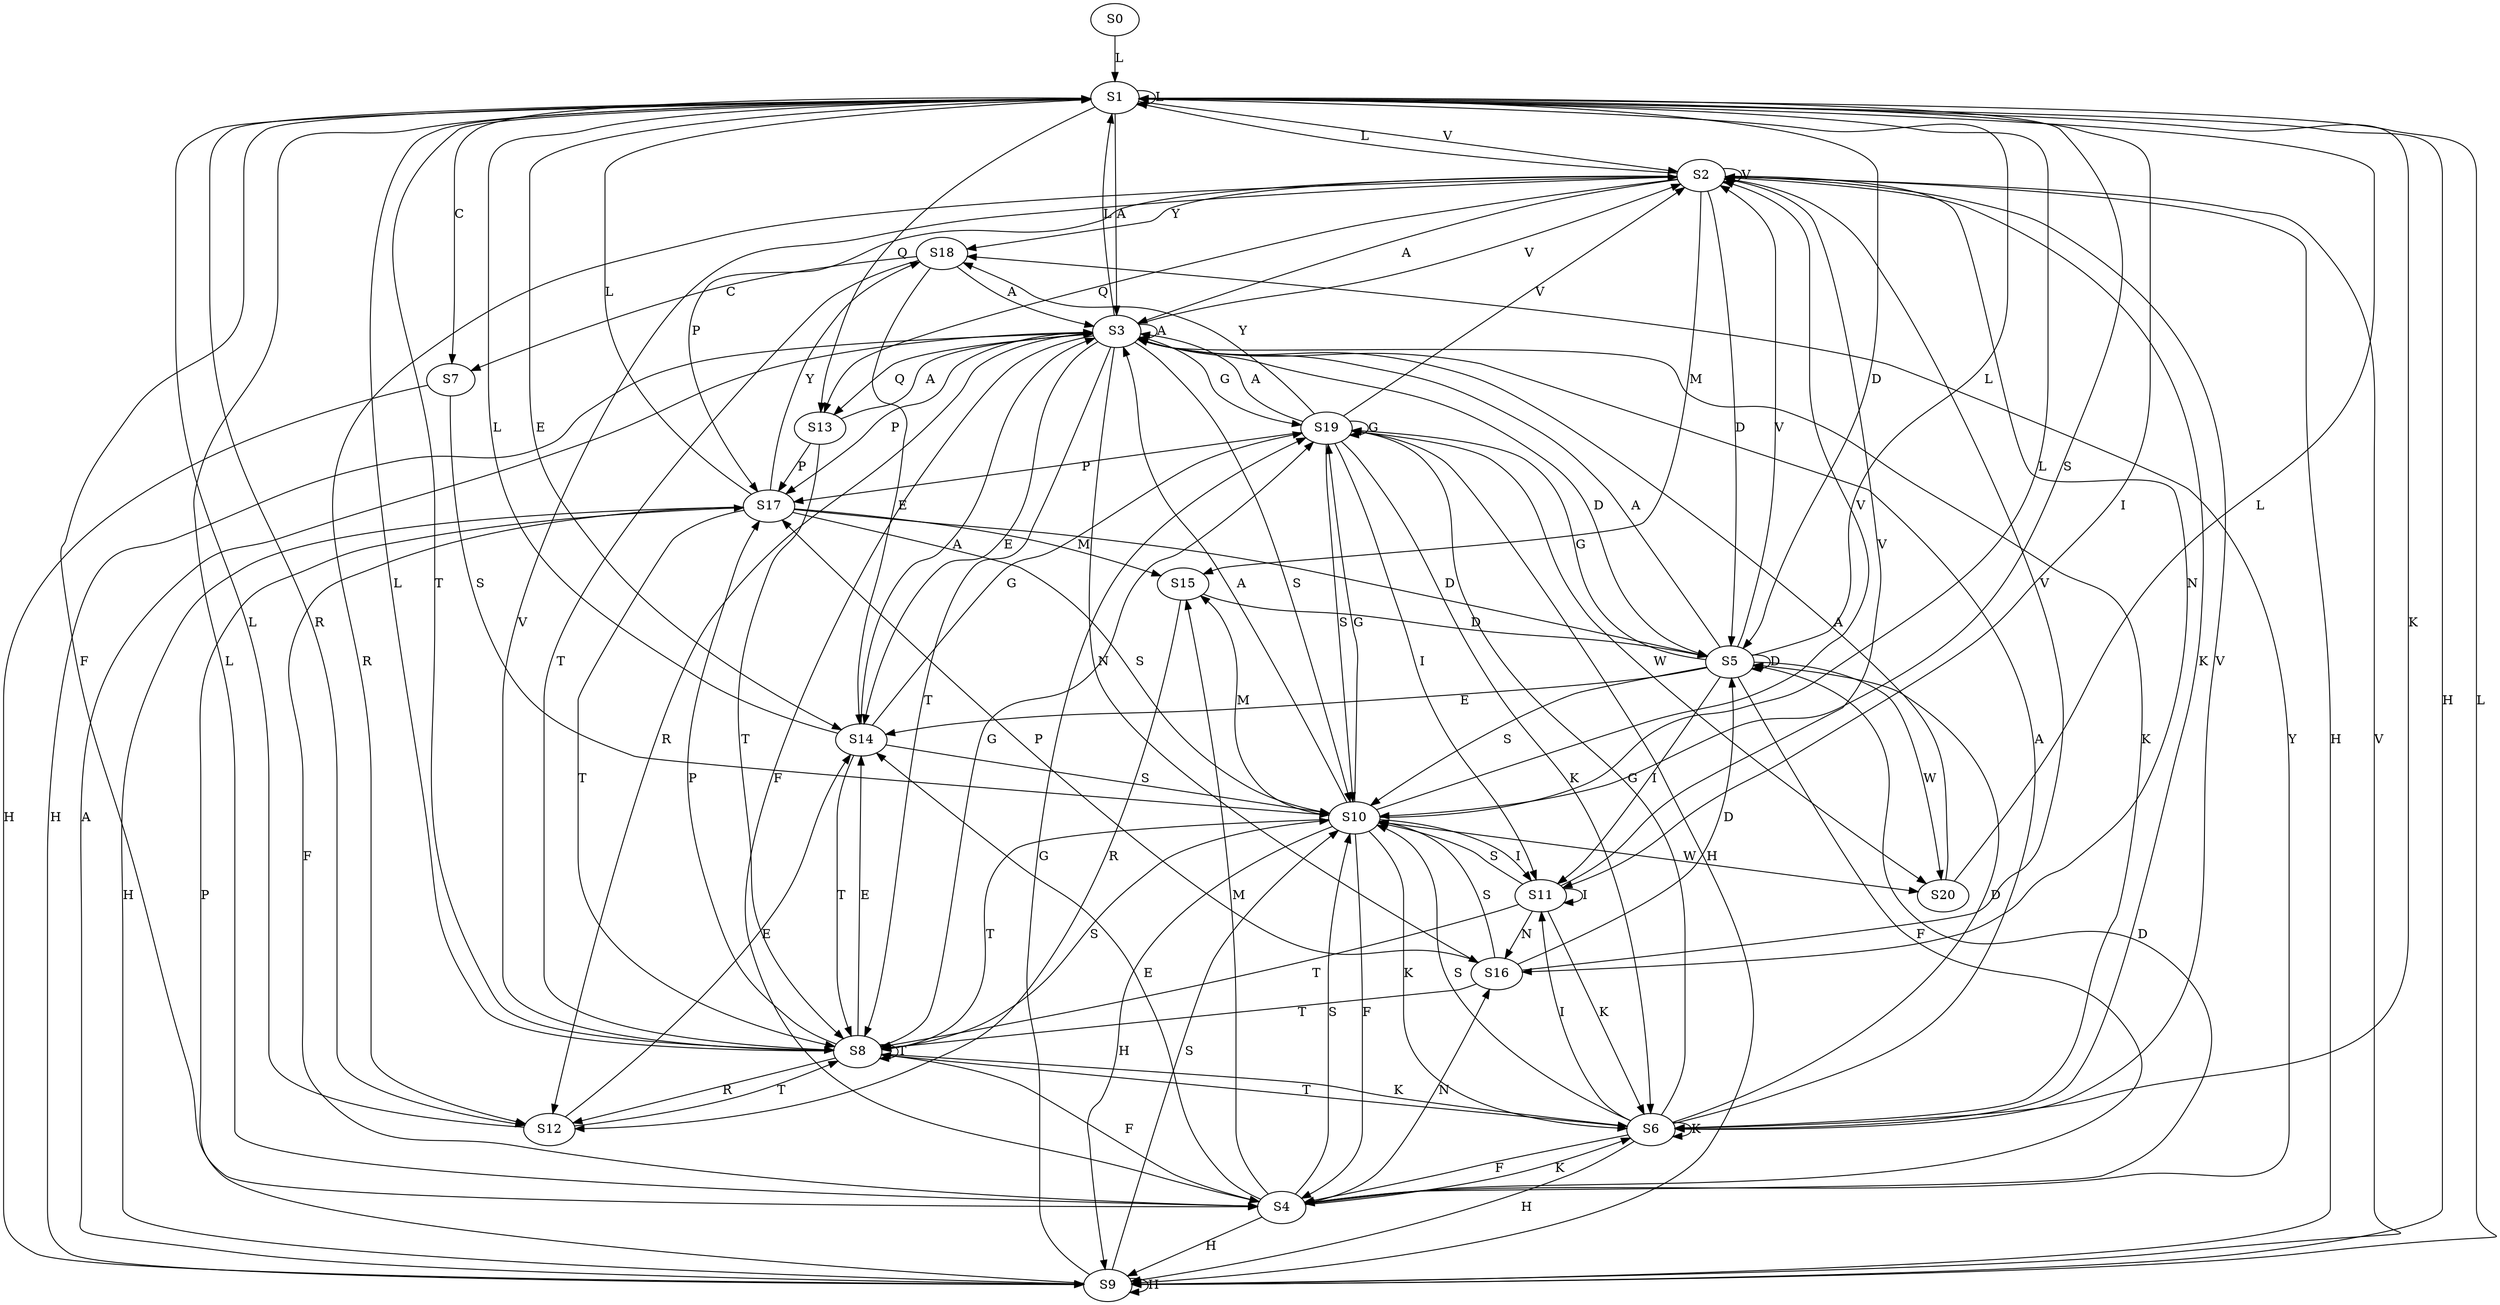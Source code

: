 strict digraph  {
	S0 -> S1 [ label = L ];
	S1 -> S2 [ label = V ];
	S1 -> S3 [ label = A ];
	S1 -> S4 [ label = F ];
	S1 -> S5 [ label = D ];
	S1 -> S6 [ label = K ];
	S1 -> S1 [ label = L ];
	S1 -> S7 [ label = C ];
	S1 -> S8 [ label = T ];
	S1 -> S9 [ label = H ];
	S1 -> S10 [ label = S ];
	S1 -> S11 [ label = I ];
	S1 -> S12 [ label = R ];
	S1 -> S13 [ label = Q ];
	S1 -> S14 [ label = E ];
	S2 -> S15 [ label = M ];
	S2 -> S16 [ label = N ];
	S2 -> S6 [ label = K ];
	S2 -> S13 [ label = Q ];
	S2 -> S3 [ label = A ];
	S2 -> S9 [ label = H ];
	S2 -> S12 [ label = R ];
	S2 -> S17 [ label = P ];
	S2 -> S1 [ label = L ];
	S2 -> S5 [ label = D ];
	S2 -> S2 [ label = V ];
	S2 -> S18 [ label = Y ];
	S3 -> S17 [ label = P ];
	S3 -> S6 [ label = K ];
	S3 -> S3 [ label = A ];
	S3 -> S19 [ label = G ];
	S3 -> S9 [ label = H ];
	S3 -> S14 [ label = E ];
	S3 -> S10 [ label = S ];
	S3 -> S2 [ label = V ];
	S3 -> S5 [ label = D ];
	S3 -> S16 [ label = N ];
	S3 -> S1 [ label = L ];
	S3 -> S4 [ label = F ];
	S3 -> S13 [ label = Q ];
	S3 -> S12 [ label = R ];
	S3 -> S8 [ label = T ];
	S4 -> S15 [ label = M ];
	S4 -> S10 [ label = S ];
	S4 -> S18 [ label = Y ];
	S4 -> S9 [ label = H ];
	S4 -> S16 [ label = N ];
	S4 -> S14 [ label = E ];
	S4 -> S6 [ label = K ];
	S4 -> S5 [ label = D ];
	S4 -> S1 [ label = L ];
	S5 -> S3 [ label = A ];
	S5 -> S4 [ label = F ];
	S5 -> S2 [ label = V ];
	S5 -> S5 [ label = D ];
	S5 -> S10 [ label = S ];
	S5 -> S1 [ label = L ];
	S5 -> S14 [ label = E ];
	S5 -> S19 [ label = G ];
	S5 -> S11 [ label = I ];
	S5 -> S20 [ label = W ];
	S6 -> S5 [ label = D ];
	S6 -> S2 [ label = V ];
	S6 -> S19 [ label = G ];
	S6 -> S8 [ label = T ];
	S6 -> S6 [ label = K ];
	S6 -> S9 [ label = H ];
	S6 -> S4 [ label = F ];
	S6 -> S11 [ label = I ];
	S6 -> S10 [ label = S ];
	S6 -> S3 [ label = A ];
	S7 -> S9 [ label = H ];
	S7 -> S10 [ label = S ];
	S8 -> S6 [ label = K ];
	S8 -> S17 [ label = P ];
	S8 -> S8 [ label = T ];
	S8 -> S1 [ label = L ];
	S8 -> S2 [ label = V ];
	S8 -> S4 [ label = F ];
	S8 -> S12 [ label = R ];
	S8 -> S10 [ label = S ];
	S8 -> S19 [ label = G ];
	S8 -> S14 [ label = E ];
	S9 -> S3 [ label = A ];
	S9 -> S17 [ label = P ];
	S9 -> S10 [ label = S ];
	S9 -> S19 [ label = G ];
	S9 -> S1 [ label = L ];
	S9 -> S2 [ label = V ];
	S9 -> S9 [ label = H ];
	S10 -> S1 [ label = L ];
	S10 -> S19 [ label = G ];
	S10 -> S3 [ label = A ];
	S10 -> S6 [ label = K ];
	S10 -> S2 [ label = V ];
	S10 -> S15 [ label = M ];
	S10 -> S20 [ label = W ];
	S10 -> S11 [ label = I ];
	S10 -> S4 [ label = F ];
	S10 -> S9 [ label = H ];
	S10 -> S8 [ label = T ];
	S11 -> S16 [ label = N ];
	S11 -> S6 [ label = K ];
	S11 -> S8 [ label = T ];
	S11 -> S11 [ label = I ];
	S11 -> S2 [ label = V ];
	S11 -> S10 [ label = S ];
	S12 -> S14 [ label = E ];
	S12 -> S1 [ label = L ];
	S12 -> S8 [ label = T ];
	S13 -> S3 [ label = A ];
	S13 -> S8 [ label = T ];
	S13 -> S17 [ label = P ];
	S14 -> S19 [ label = G ];
	S14 -> S3 [ label = A ];
	S14 -> S1 [ label = L ];
	S14 -> S8 [ label = T ];
	S14 -> S10 [ label = S ];
	S15 -> S12 [ label = R ];
	S15 -> S5 [ label = D ];
	S16 -> S8 [ label = T ];
	S16 -> S17 [ label = P ];
	S16 -> S2 [ label = V ];
	S16 -> S10 [ label = S ];
	S16 -> S5 [ label = D ];
	S17 -> S10 [ label = S ];
	S17 -> S4 [ label = F ];
	S17 -> S15 [ label = M ];
	S17 -> S5 [ label = D ];
	S17 -> S1 [ label = L ];
	S17 -> S8 [ label = T ];
	S17 -> S9 [ label = H ];
	S17 -> S18 [ label = Y ];
	S18 -> S14 [ label = E ];
	S18 -> S8 [ label = T ];
	S18 -> S7 [ label = C ];
	S18 -> S3 [ label = A ];
	S19 -> S20 [ label = W ];
	S19 -> S2 [ label = V ];
	S19 -> S3 [ label = A ];
	S19 -> S18 [ label = Y ];
	S19 -> S9 [ label = H ];
	S19 -> S6 [ label = K ];
	S19 -> S10 [ label = S ];
	S19 -> S11 [ label = I ];
	S19 -> S19 [ label = G ];
	S19 -> S17 [ label = P ];
	S20 -> S3 [ label = A ];
	S20 -> S1 [ label = L ];
}
